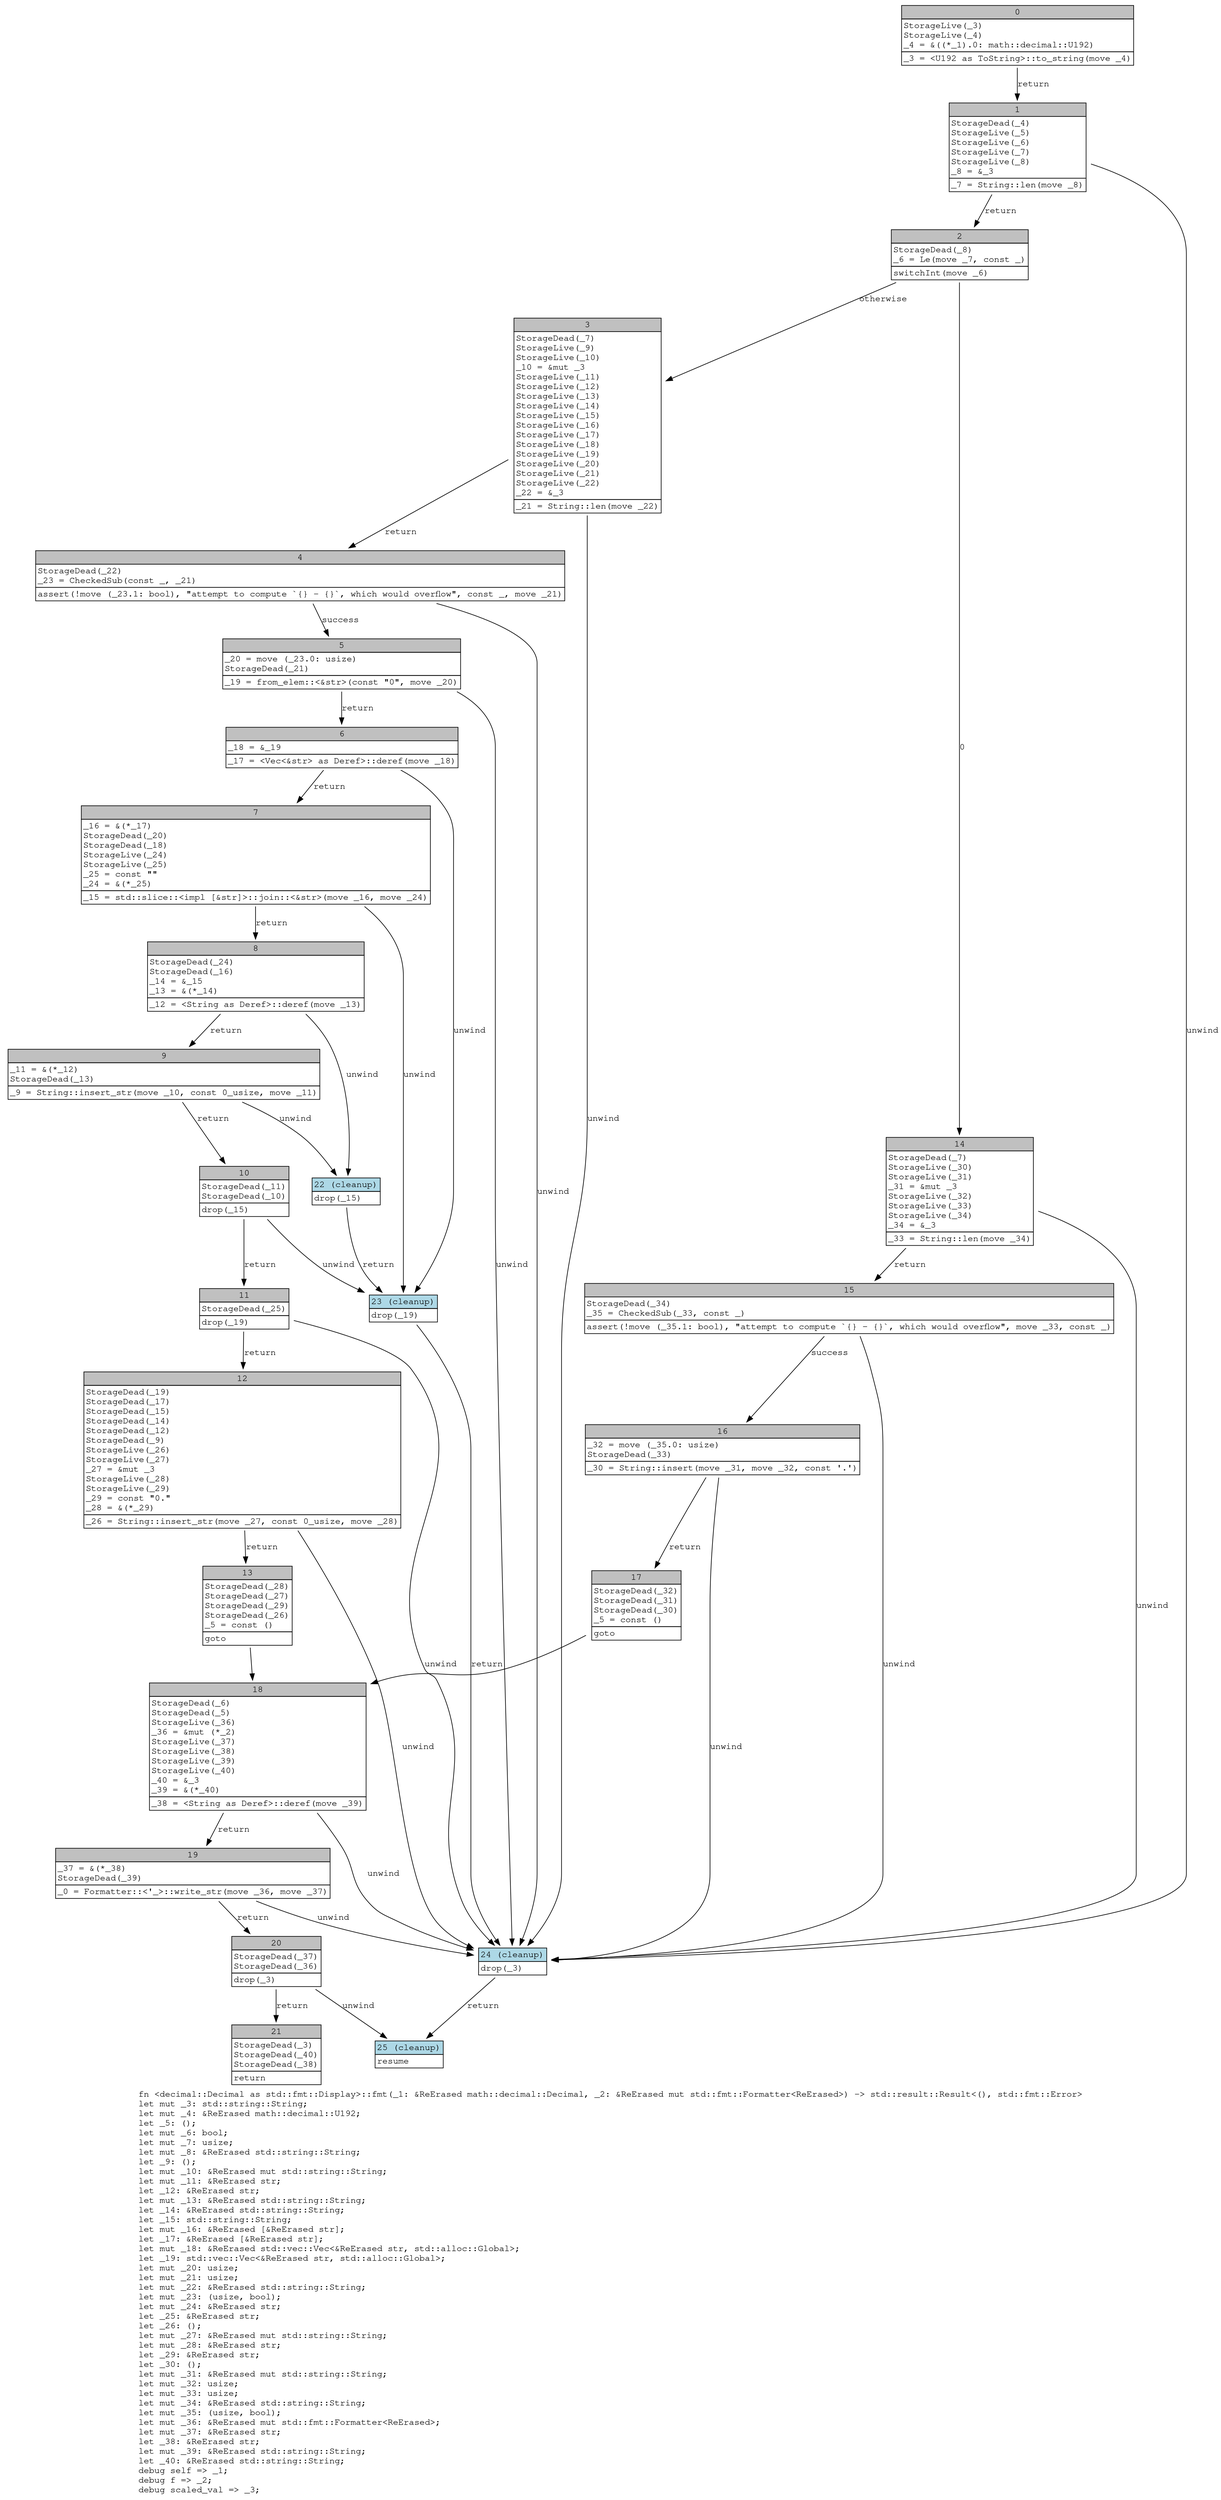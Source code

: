 digraph Mir_0_140 {
    graph [fontname="Courier, monospace"];
    node [fontname="Courier, monospace"];
    edge [fontname="Courier, monospace"];
    label=<fn &lt;decimal::Decimal as std::fmt::Display&gt;::fmt(_1: &amp;ReErased math::decimal::Decimal, _2: &amp;ReErased mut std::fmt::Formatter&lt;ReErased&gt;) -&gt; std::result::Result&lt;(), std::fmt::Error&gt;<br align="left"/>let mut _3: std::string::String;<br align="left"/>let mut _4: &amp;ReErased math::decimal::U192;<br align="left"/>let _5: ();<br align="left"/>let mut _6: bool;<br align="left"/>let mut _7: usize;<br align="left"/>let mut _8: &amp;ReErased std::string::String;<br align="left"/>let _9: ();<br align="left"/>let mut _10: &amp;ReErased mut std::string::String;<br align="left"/>let mut _11: &amp;ReErased str;<br align="left"/>let _12: &amp;ReErased str;<br align="left"/>let mut _13: &amp;ReErased std::string::String;<br align="left"/>let _14: &amp;ReErased std::string::String;<br align="left"/>let _15: std::string::String;<br align="left"/>let mut _16: &amp;ReErased [&amp;ReErased str];<br align="left"/>let _17: &amp;ReErased [&amp;ReErased str];<br align="left"/>let mut _18: &amp;ReErased std::vec::Vec&lt;&amp;ReErased str, std::alloc::Global&gt;;<br align="left"/>let _19: std::vec::Vec&lt;&amp;ReErased str, std::alloc::Global&gt;;<br align="left"/>let mut _20: usize;<br align="left"/>let mut _21: usize;<br align="left"/>let mut _22: &amp;ReErased std::string::String;<br align="left"/>let mut _23: (usize, bool);<br align="left"/>let mut _24: &amp;ReErased str;<br align="left"/>let _25: &amp;ReErased str;<br align="left"/>let _26: ();<br align="left"/>let mut _27: &amp;ReErased mut std::string::String;<br align="left"/>let mut _28: &amp;ReErased str;<br align="left"/>let _29: &amp;ReErased str;<br align="left"/>let _30: ();<br align="left"/>let mut _31: &amp;ReErased mut std::string::String;<br align="left"/>let mut _32: usize;<br align="left"/>let mut _33: usize;<br align="left"/>let mut _34: &amp;ReErased std::string::String;<br align="left"/>let mut _35: (usize, bool);<br align="left"/>let mut _36: &amp;ReErased mut std::fmt::Formatter&lt;ReErased&gt;;<br align="left"/>let mut _37: &amp;ReErased str;<br align="left"/>let _38: &amp;ReErased str;<br align="left"/>let mut _39: &amp;ReErased std::string::String;<br align="left"/>let _40: &amp;ReErased std::string::String;<br align="left"/>debug self =&gt; _1;<br align="left"/>debug f =&gt; _2;<br align="left"/>debug scaled_val =&gt; _3;<br align="left"/>>;
    bb0__0_140 [shape="none", label=<<table border="0" cellborder="1" cellspacing="0"><tr><td bgcolor="gray" align="center" colspan="1">0</td></tr><tr><td align="left" balign="left">StorageLive(_3)<br/>StorageLive(_4)<br/>_4 = &amp;((*_1).0: math::decimal::U192)<br/></td></tr><tr><td align="left">_3 = &lt;U192 as ToString&gt;::to_string(move _4)</td></tr></table>>];
    bb1__0_140 [shape="none", label=<<table border="0" cellborder="1" cellspacing="0"><tr><td bgcolor="gray" align="center" colspan="1">1</td></tr><tr><td align="left" balign="left">StorageDead(_4)<br/>StorageLive(_5)<br/>StorageLive(_6)<br/>StorageLive(_7)<br/>StorageLive(_8)<br/>_8 = &amp;_3<br/></td></tr><tr><td align="left">_7 = String::len(move _8)</td></tr></table>>];
    bb2__0_140 [shape="none", label=<<table border="0" cellborder="1" cellspacing="0"><tr><td bgcolor="gray" align="center" colspan="1">2</td></tr><tr><td align="left" balign="left">StorageDead(_8)<br/>_6 = Le(move _7, const _)<br/></td></tr><tr><td align="left">switchInt(move _6)</td></tr></table>>];
    bb3__0_140 [shape="none", label=<<table border="0" cellborder="1" cellspacing="0"><tr><td bgcolor="gray" align="center" colspan="1">3</td></tr><tr><td align="left" balign="left">StorageDead(_7)<br/>StorageLive(_9)<br/>StorageLive(_10)<br/>_10 = &amp;mut _3<br/>StorageLive(_11)<br/>StorageLive(_12)<br/>StorageLive(_13)<br/>StorageLive(_14)<br/>StorageLive(_15)<br/>StorageLive(_16)<br/>StorageLive(_17)<br/>StorageLive(_18)<br/>StorageLive(_19)<br/>StorageLive(_20)<br/>StorageLive(_21)<br/>StorageLive(_22)<br/>_22 = &amp;_3<br/></td></tr><tr><td align="left">_21 = String::len(move _22)</td></tr></table>>];
    bb4__0_140 [shape="none", label=<<table border="0" cellborder="1" cellspacing="0"><tr><td bgcolor="gray" align="center" colspan="1">4</td></tr><tr><td align="left" balign="left">StorageDead(_22)<br/>_23 = CheckedSub(const _, _21)<br/></td></tr><tr><td align="left">assert(!move (_23.1: bool), &quot;attempt to compute `{} - {}`, which would overflow&quot;, const _, move _21)</td></tr></table>>];
    bb5__0_140 [shape="none", label=<<table border="0" cellborder="1" cellspacing="0"><tr><td bgcolor="gray" align="center" colspan="1">5</td></tr><tr><td align="left" balign="left">_20 = move (_23.0: usize)<br/>StorageDead(_21)<br/></td></tr><tr><td align="left">_19 = from_elem::&lt;&amp;str&gt;(const &quot;0&quot;, move _20)</td></tr></table>>];
    bb6__0_140 [shape="none", label=<<table border="0" cellborder="1" cellspacing="0"><tr><td bgcolor="gray" align="center" colspan="1">6</td></tr><tr><td align="left" balign="left">_18 = &amp;_19<br/></td></tr><tr><td align="left">_17 = &lt;Vec&lt;&amp;str&gt; as Deref&gt;::deref(move _18)</td></tr></table>>];
    bb7__0_140 [shape="none", label=<<table border="0" cellborder="1" cellspacing="0"><tr><td bgcolor="gray" align="center" colspan="1">7</td></tr><tr><td align="left" balign="left">_16 = &amp;(*_17)<br/>StorageDead(_20)<br/>StorageDead(_18)<br/>StorageLive(_24)<br/>StorageLive(_25)<br/>_25 = const &quot;&quot;<br/>_24 = &amp;(*_25)<br/></td></tr><tr><td align="left">_15 = std::slice::&lt;impl [&amp;str]&gt;::join::&lt;&amp;str&gt;(move _16, move _24)</td></tr></table>>];
    bb8__0_140 [shape="none", label=<<table border="0" cellborder="1" cellspacing="0"><tr><td bgcolor="gray" align="center" colspan="1">8</td></tr><tr><td align="left" balign="left">StorageDead(_24)<br/>StorageDead(_16)<br/>_14 = &amp;_15<br/>_13 = &amp;(*_14)<br/></td></tr><tr><td align="left">_12 = &lt;String as Deref&gt;::deref(move _13)</td></tr></table>>];
    bb9__0_140 [shape="none", label=<<table border="0" cellborder="1" cellspacing="0"><tr><td bgcolor="gray" align="center" colspan="1">9</td></tr><tr><td align="left" balign="left">_11 = &amp;(*_12)<br/>StorageDead(_13)<br/></td></tr><tr><td align="left">_9 = String::insert_str(move _10, const 0_usize, move _11)</td></tr></table>>];
    bb10__0_140 [shape="none", label=<<table border="0" cellborder="1" cellspacing="0"><tr><td bgcolor="gray" align="center" colspan="1">10</td></tr><tr><td align="left" balign="left">StorageDead(_11)<br/>StorageDead(_10)<br/></td></tr><tr><td align="left">drop(_15)</td></tr></table>>];
    bb11__0_140 [shape="none", label=<<table border="0" cellborder="1" cellspacing="0"><tr><td bgcolor="gray" align="center" colspan="1">11</td></tr><tr><td align="left" balign="left">StorageDead(_25)<br/></td></tr><tr><td align="left">drop(_19)</td></tr></table>>];
    bb12__0_140 [shape="none", label=<<table border="0" cellborder="1" cellspacing="0"><tr><td bgcolor="gray" align="center" colspan="1">12</td></tr><tr><td align="left" balign="left">StorageDead(_19)<br/>StorageDead(_17)<br/>StorageDead(_15)<br/>StorageDead(_14)<br/>StorageDead(_12)<br/>StorageDead(_9)<br/>StorageLive(_26)<br/>StorageLive(_27)<br/>_27 = &amp;mut _3<br/>StorageLive(_28)<br/>StorageLive(_29)<br/>_29 = const &quot;0.&quot;<br/>_28 = &amp;(*_29)<br/></td></tr><tr><td align="left">_26 = String::insert_str(move _27, const 0_usize, move _28)</td></tr></table>>];
    bb13__0_140 [shape="none", label=<<table border="0" cellborder="1" cellspacing="0"><tr><td bgcolor="gray" align="center" colspan="1">13</td></tr><tr><td align="left" balign="left">StorageDead(_28)<br/>StorageDead(_27)<br/>StorageDead(_29)<br/>StorageDead(_26)<br/>_5 = const ()<br/></td></tr><tr><td align="left">goto</td></tr></table>>];
    bb14__0_140 [shape="none", label=<<table border="0" cellborder="1" cellspacing="0"><tr><td bgcolor="gray" align="center" colspan="1">14</td></tr><tr><td align="left" balign="left">StorageDead(_7)<br/>StorageLive(_30)<br/>StorageLive(_31)<br/>_31 = &amp;mut _3<br/>StorageLive(_32)<br/>StorageLive(_33)<br/>StorageLive(_34)<br/>_34 = &amp;_3<br/></td></tr><tr><td align="left">_33 = String::len(move _34)</td></tr></table>>];
    bb15__0_140 [shape="none", label=<<table border="0" cellborder="1" cellspacing="0"><tr><td bgcolor="gray" align="center" colspan="1">15</td></tr><tr><td align="left" balign="left">StorageDead(_34)<br/>_35 = CheckedSub(_33, const _)<br/></td></tr><tr><td align="left">assert(!move (_35.1: bool), &quot;attempt to compute `{} - {}`, which would overflow&quot;, move _33, const _)</td></tr></table>>];
    bb16__0_140 [shape="none", label=<<table border="0" cellborder="1" cellspacing="0"><tr><td bgcolor="gray" align="center" colspan="1">16</td></tr><tr><td align="left" balign="left">_32 = move (_35.0: usize)<br/>StorageDead(_33)<br/></td></tr><tr><td align="left">_30 = String::insert(move _31, move _32, const '.')</td></tr></table>>];
    bb17__0_140 [shape="none", label=<<table border="0" cellborder="1" cellspacing="0"><tr><td bgcolor="gray" align="center" colspan="1">17</td></tr><tr><td align="left" balign="left">StorageDead(_32)<br/>StorageDead(_31)<br/>StorageDead(_30)<br/>_5 = const ()<br/></td></tr><tr><td align="left">goto</td></tr></table>>];
    bb18__0_140 [shape="none", label=<<table border="0" cellborder="1" cellspacing="0"><tr><td bgcolor="gray" align="center" colspan="1">18</td></tr><tr><td align="left" balign="left">StorageDead(_6)<br/>StorageDead(_5)<br/>StorageLive(_36)<br/>_36 = &amp;mut (*_2)<br/>StorageLive(_37)<br/>StorageLive(_38)<br/>StorageLive(_39)<br/>StorageLive(_40)<br/>_40 = &amp;_3<br/>_39 = &amp;(*_40)<br/></td></tr><tr><td align="left">_38 = &lt;String as Deref&gt;::deref(move _39)</td></tr></table>>];
    bb19__0_140 [shape="none", label=<<table border="0" cellborder="1" cellspacing="0"><tr><td bgcolor="gray" align="center" colspan="1">19</td></tr><tr><td align="left" balign="left">_37 = &amp;(*_38)<br/>StorageDead(_39)<br/></td></tr><tr><td align="left">_0 = Formatter::&lt;'_&gt;::write_str(move _36, move _37)</td></tr></table>>];
    bb20__0_140 [shape="none", label=<<table border="0" cellborder="1" cellspacing="0"><tr><td bgcolor="gray" align="center" colspan="1">20</td></tr><tr><td align="left" balign="left">StorageDead(_37)<br/>StorageDead(_36)<br/></td></tr><tr><td align="left">drop(_3)</td></tr></table>>];
    bb21__0_140 [shape="none", label=<<table border="0" cellborder="1" cellspacing="0"><tr><td bgcolor="gray" align="center" colspan="1">21</td></tr><tr><td align="left" balign="left">StorageDead(_3)<br/>StorageDead(_40)<br/>StorageDead(_38)<br/></td></tr><tr><td align="left">return</td></tr></table>>];
    bb22__0_140 [shape="none", label=<<table border="0" cellborder="1" cellspacing="0"><tr><td bgcolor="lightblue" align="center" colspan="1">22 (cleanup)</td></tr><tr><td align="left">drop(_15)</td></tr></table>>];
    bb23__0_140 [shape="none", label=<<table border="0" cellborder="1" cellspacing="0"><tr><td bgcolor="lightblue" align="center" colspan="1">23 (cleanup)</td></tr><tr><td align="left">drop(_19)</td></tr></table>>];
    bb24__0_140 [shape="none", label=<<table border="0" cellborder="1" cellspacing="0"><tr><td bgcolor="lightblue" align="center" colspan="1">24 (cleanup)</td></tr><tr><td align="left">drop(_3)</td></tr></table>>];
    bb25__0_140 [shape="none", label=<<table border="0" cellborder="1" cellspacing="0"><tr><td bgcolor="lightblue" align="center" colspan="1">25 (cleanup)</td></tr><tr><td align="left">resume</td></tr></table>>];
    bb0__0_140 -> bb1__0_140 [label="return"];
    bb1__0_140 -> bb2__0_140 [label="return"];
    bb1__0_140 -> bb24__0_140 [label="unwind"];
    bb2__0_140 -> bb14__0_140 [label="0"];
    bb2__0_140 -> bb3__0_140 [label="otherwise"];
    bb3__0_140 -> bb4__0_140 [label="return"];
    bb3__0_140 -> bb24__0_140 [label="unwind"];
    bb4__0_140 -> bb5__0_140 [label="success"];
    bb4__0_140 -> bb24__0_140 [label="unwind"];
    bb5__0_140 -> bb6__0_140 [label="return"];
    bb5__0_140 -> bb24__0_140 [label="unwind"];
    bb6__0_140 -> bb7__0_140 [label="return"];
    bb6__0_140 -> bb23__0_140 [label="unwind"];
    bb7__0_140 -> bb8__0_140 [label="return"];
    bb7__0_140 -> bb23__0_140 [label="unwind"];
    bb8__0_140 -> bb9__0_140 [label="return"];
    bb8__0_140 -> bb22__0_140 [label="unwind"];
    bb9__0_140 -> bb10__0_140 [label="return"];
    bb9__0_140 -> bb22__0_140 [label="unwind"];
    bb10__0_140 -> bb11__0_140 [label="return"];
    bb10__0_140 -> bb23__0_140 [label="unwind"];
    bb11__0_140 -> bb12__0_140 [label="return"];
    bb11__0_140 -> bb24__0_140 [label="unwind"];
    bb12__0_140 -> bb13__0_140 [label="return"];
    bb12__0_140 -> bb24__0_140 [label="unwind"];
    bb13__0_140 -> bb18__0_140 [label=""];
    bb14__0_140 -> bb15__0_140 [label="return"];
    bb14__0_140 -> bb24__0_140 [label="unwind"];
    bb15__0_140 -> bb16__0_140 [label="success"];
    bb15__0_140 -> bb24__0_140 [label="unwind"];
    bb16__0_140 -> bb17__0_140 [label="return"];
    bb16__0_140 -> bb24__0_140 [label="unwind"];
    bb17__0_140 -> bb18__0_140 [label=""];
    bb18__0_140 -> bb19__0_140 [label="return"];
    bb18__0_140 -> bb24__0_140 [label="unwind"];
    bb19__0_140 -> bb20__0_140 [label="return"];
    bb19__0_140 -> bb24__0_140 [label="unwind"];
    bb20__0_140 -> bb21__0_140 [label="return"];
    bb20__0_140 -> bb25__0_140 [label="unwind"];
    bb22__0_140 -> bb23__0_140 [label="return"];
    bb23__0_140 -> bb24__0_140 [label="return"];
    bb24__0_140 -> bb25__0_140 [label="return"];
}
